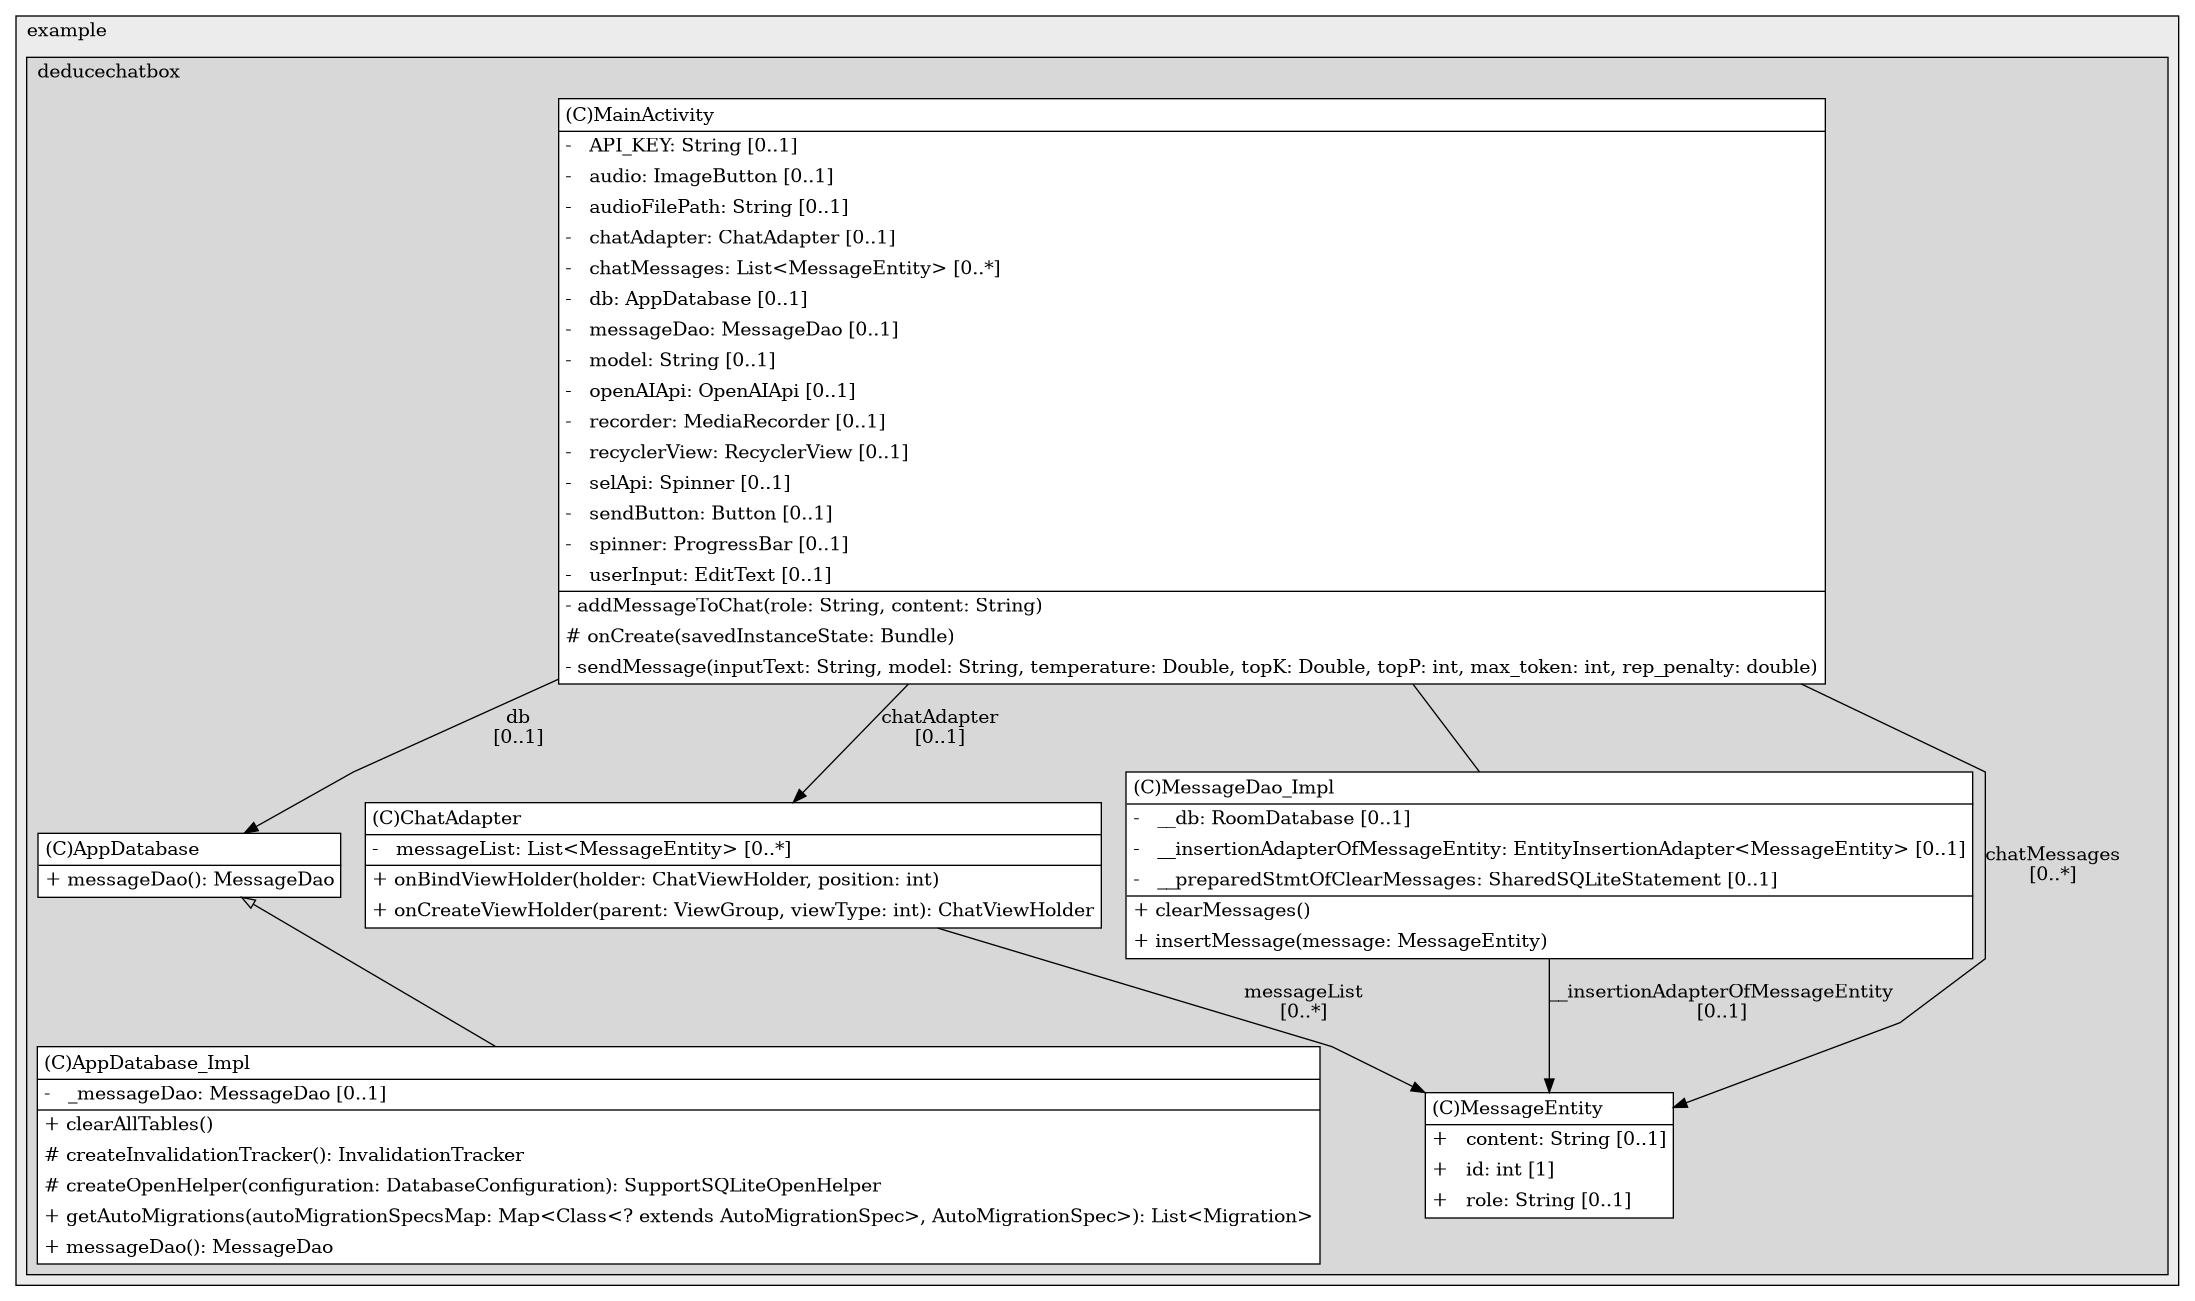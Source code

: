 @startuml

/' diagram meta data start
config=StructureConfiguration;
{
  "projectClassification": {
    "searchMode": "OpenProject", // OpenProject, AllProjects
    "includedProjects": "",
    "pathEndKeywords": "*.impl",
    "isClientPath": "",
    "isClientName": "",
    "isTestPath": "",
    "isTestName": "",
    "isMappingPath": "",
    "isMappingName": "",
    "isDataAccessPath": "",
    "isDataAccessName": "",
    "isDataStructurePath": "",
    "isDataStructureName": "",
    "isInterfaceStructuresPath": "",
    "isInterfaceStructuresName": "",
    "isEntryPointPath": "",
    "isEntryPointName": "",
    "treatFinalFieldsAsMandatory": false
  },
  "graphRestriction": {
    "classPackageExcludeFilter": "",
    "classPackageIncludeFilter": "",
    "classNameExcludeFilter": "",
    "classNameIncludeFilter": "",
    "methodNameExcludeFilter": "",
    "methodNameIncludeFilter": "",
    "removeByInheritance": "", // inheritance/annotation based filtering is done in a second step
    "removeByAnnotation": "",
    "removeByClassPackage": "", // cleanup the graph after inheritance/annotation based filtering is done
    "removeByClassName": "",
    "cutMappings": false,
    "cutEnum": true,
    "cutTests": true,
    "cutClient": true,
    "cutDataAccess": true,
    "cutInterfaceStructures": true,
    "cutDataStructures": true,
    "cutGetterAndSetter": true,
    "cutConstructors": true
  },
  "graphTraversal": {
    "forwardDepth": 10,
    "backwardDepth": 10,
    "classPackageExcludeFilter": "",
    "classPackageIncludeFilter": "",
    "classNameExcludeFilter": "",
    "classNameIncludeFilter": "",
    "methodNameExcludeFilter": "",
    "methodNameIncludeFilter": "",
    "hideMappings": false,
    "hideDataStructures": false,
    "hidePrivateMethods": true,
    "hideInterfaceCalls": true, // indirection: implementation -> interface (is hidden) -> implementation
    "onlyShowApplicationEntryPoints": false, // root node is included
    "useMethodCallsForStructureDiagram": "ForwardOnly" // ForwardOnly, BothDirections, No
  },
  "details": {
    "aggregation": "GroupByClass", // ByClass, GroupByClass, None
    "showClassGenericTypes": true,
    "showMethods": true,
    "showMethodParameterNames": true,
    "showMethodParameterTypes": true,
    "showMethodReturnType": true,
    "showPackageLevels": 2,
    "showDetailedClassStructure": true
  },
  "rootClass": "com.example.deducechatbox.MainActivity",
  "extensionCallbackMethod": "png" // qualified.class.name#methodName - signature: public static String method(String)
}
diagram meta data end '/



digraph g {
    rankdir="TB"
    splines=polyline
    

'nodes 
subgraph cluster_1322970774 { 
   	label=example
	labeljust=l
	fillcolor="#ececec"
	style=filled
   
   subgraph cluster_716080827 { 
   	label=deducechatbox
	labeljust=l
	fillcolor="#d8d8d8"
	style=filled
   
   AppDatabase1362037262[
	label=<<TABLE BORDER="1" CELLBORDER="0" CELLPADDING="4" CELLSPACING="0">
<TR><TD ALIGN="LEFT" >(C)AppDatabase</TD></TR>
<HR/>
<TR><TD ALIGN="LEFT" >+ messageDao(): MessageDao</TD></TR>
</TABLE>>
	style=filled
	margin=0
	shape=plaintext
	fillcolor="#FFFFFF"
];

AppDatabase_Impl1362037262[
	label=<<TABLE BORDER="1" CELLBORDER="0" CELLPADDING="4" CELLSPACING="0">
<TR><TD ALIGN="LEFT" >(C)AppDatabase_Impl</TD></TR>
<HR/>
<TR><TD ALIGN="LEFT" >-   _messageDao: MessageDao [0..1]</TD></TR>
<HR/>
<TR><TD ALIGN="LEFT" >+ clearAllTables()</TD></TR>
<TR><TD ALIGN="LEFT" ># createInvalidationTracker(): InvalidationTracker</TD></TR>
<TR><TD ALIGN="LEFT" ># createOpenHelper(configuration: DatabaseConfiguration): SupportSQLiteOpenHelper</TD></TR>
<TR><TD ALIGN="LEFT" >+ getAutoMigrations(autoMigrationSpecsMap: Map&lt;Class&lt;? extends AutoMigrationSpec&gt;, AutoMigrationSpec&gt;): List&lt;Migration&gt;</TD></TR>
<TR><TD ALIGN="LEFT" >+ messageDao(): MessageDao</TD></TR>
</TABLE>>
	style=filled
	margin=0
	shape=plaintext
	fillcolor="#FFFFFF"
];

ChatAdapter1362037262[
	label=<<TABLE BORDER="1" CELLBORDER="0" CELLPADDING="4" CELLSPACING="0">
<TR><TD ALIGN="LEFT" >(C)ChatAdapter</TD></TR>
<HR/>
<TR><TD ALIGN="LEFT" >-   messageList: List&lt;MessageEntity&gt; [0..*]</TD></TR>
<HR/>
<TR><TD ALIGN="LEFT" >+ onBindViewHolder(holder: ChatViewHolder, position: int)</TD></TR>
<TR><TD ALIGN="LEFT" >+ onCreateViewHolder(parent: ViewGroup, viewType: int): ChatViewHolder</TD></TR>
</TABLE>>
	style=filled
	margin=0
	shape=plaintext
	fillcolor="#FFFFFF"
];

MainActivity1362037262[
	label=<<TABLE BORDER="1" CELLBORDER="0" CELLPADDING="4" CELLSPACING="0">
<TR><TD ALIGN="LEFT" >(C)MainActivity</TD></TR>
<HR/>
<TR><TD ALIGN="LEFT" >-   API_KEY: String [0..1]</TD></TR>
<TR><TD ALIGN="LEFT" >-   audio: ImageButton [0..1]</TD></TR>
<TR><TD ALIGN="LEFT" >-   audioFilePath: String [0..1]</TD></TR>
<TR><TD ALIGN="LEFT" >-   chatAdapter: ChatAdapter [0..1]</TD></TR>
<TR><TD ALIGN="LEFT" >-   chatMessages: List&lt;MessageEntity&gt; [0..*]</TD></TR>
<TR><TD ALIGN="LEFT" >-   db: AppDatabase [0..1]</TD></TR>
<TR><TD ALIGN="LEFT" >-   messageDao: MessageDao [0..1]</TD></TR>
<TR><TD ALIGN="LEFT" >-   model: String [0..1]</TD></TR>
<TR><TD ALIGN="LEFT" >-   openAIApi: OpenAIApi [0..1]</TD></TR>
<TR><TD ALIGN="LEFT" >-   recorder: MediaRecorder [0..1]</TD></TR>
<TR><TD ALIGN="LEFT" >-   recyclerView: RecyclerView [0..1]</TD></TR>
<TR><TD ALIGN="LEFT" >-   selApi: Spinner [0..1]</TD></TR>
<TR><TD ALIGN="LEFT" >-   sendButton: Button [0..1]</TD></TR>
<TR><TD ALIGN="LEFT" >-   spinner: ProgressBar [0..1]</TD></TR>
<TR><TD ALIGN="LEFT" >-   userInput: EditText [0..1]</TD></TR>
<HR/>
<TR><TD ALIGN="LEFT" >- addMessageToChat(role: String, content: String)</TD></TR>
<TR><TD ALIGN="LEFT" ># onCreate(savedInstanceState: Bundle)</TD></TR>
<TR><TD ALIGN="LEFT" >- sendMessage(inputText: String, model: String, temperature: Double, topK: Double, topP: int, max_token: int, rep_penalty: double)</TD></TR>
</TABLE>>
	style=filled
	margin=0
	shape=plaintext
	fillcolor="#FFFFFF"
];

MessageDao_Impl1362037262[
	label=<<TABLE BORDER="1" CELLBORDER="0" CELLPADDING="4" CELLSPACING="0">
<TR><TD ALIGN="LEFT" >(C)MessageDao_Impl</TD></TR>
<HR/>
<TR><TD ALIGN="LEFT" >-   __db: RoomDatabase [0..1]</TD></TR>
<TR><TD ALIGN="LEFT" >-   __insertionAdapterOfMessageEntity: EntityInsertionAdapter&lt;MessageEntity&gt; [0..1]</TD></TR>
<TR><TD ALIGN="LEFT" >-   __preparedStmtOfClearMessages: SharedSQLiteStatement [0..1]</TD></TR>
<HR/>
<TR><TD ALIGN="LEFT" >+ clearMessages()</TD></TR>
<TR><TD ALIGN="LEFT" >+ insertMessage(message: MessageEntity)</TD></TR>
</TABLE>>
	style=filled
	margin=0
	shape=plaintext
	fillcolor="#FFFFFF"
];

MessageEntity1362037262[
	label=<<TABLE BORDER="1" CELLBORDER="0" CELLPADDING="4" CELLSPACING="0">
<TR><TD ALIGN="LEFT" >(C)MessageEntity</TD></TR>
<HR/>
<TR><TD ALIGN="LEFT" >+   content: String [0..1]</TD></TR>
<TR><TD ALIGN="LEFT" >+   id: int [1]</TD></TR>
<TR><TD ALIGN="LEFT" >+   role: String [0..1]</TD></TR>
</TABLE>>
	style=filled
	margin=0
	shape=plaintext
	fillcolor="#FFFFFF"
];
} 
} 

'edges    
AppDatabase1362037262 -> AppDatabase_Impl1362037262[arrowhead=none, arrowtail=empty, dir=both];
ChatAdapter1362037262 -> MessageEntity1362037262[label="messageList
[0..*]"];
MainActivity1362037262 -> AppDatabase1362037262[label="db
[0..1]"];
MainActivity1362037262 -> ChatAdapter1362037262[label="chatAdapter
[0..1]"];
MainActivity1362037262 -> MessageDao_Impl1362037262[arrowhead=none];
MainActivity1362037262 -> MessageEntity1362037262[label="chatMessages
[0..*]"];
MessageDao_Impl1362037262 -> MessageEntity1362037262[label="__insertionAdapterOfMessageEntity
[0..1]"];
    
}
@enduml